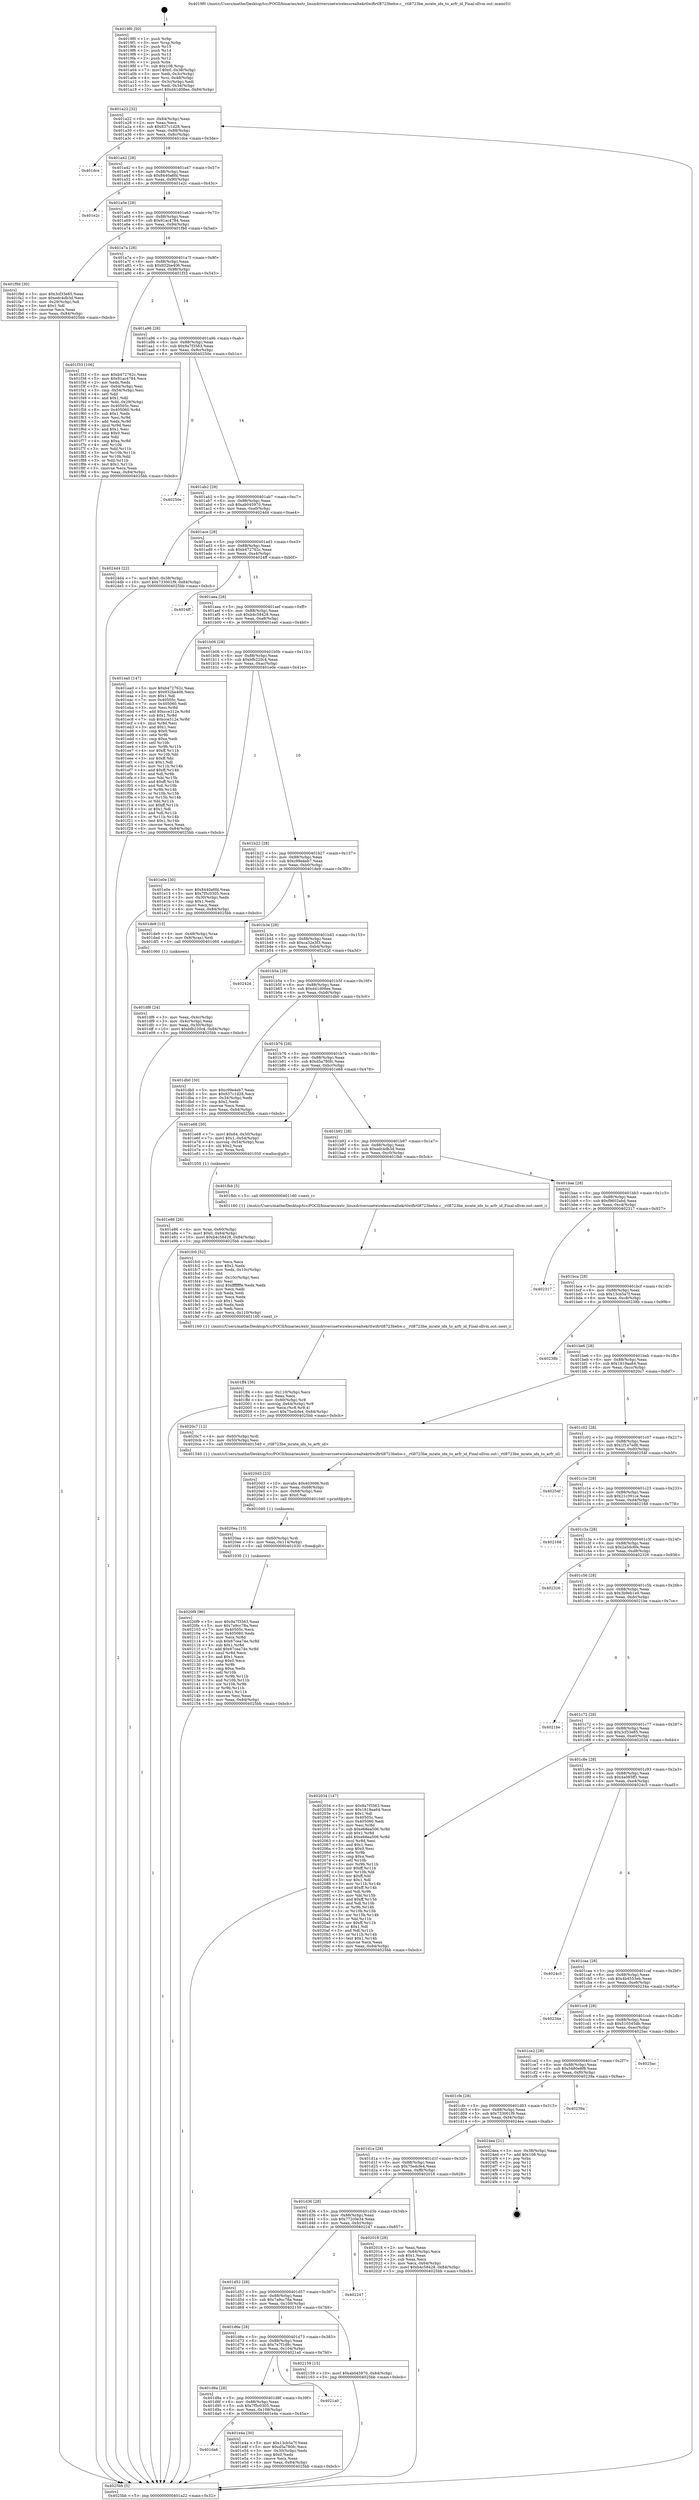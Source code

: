 digraph "0x4019f0" {
  label = "0x4019f0 (/mnt/c/Users/mathe/Desktop/tcc/POCII/binaries/extr_linuxdriversnetwirelessrealtekrtlwifirtl8723behw.c__rtl8723be_mrate_idx_to_arfr_id_Final-ollvm.out::main(0))"
  labelloc = "t"
  node[shape=record]

  Entry [label="",width=0.3,height=0.3,shape=circle,fillcolor=black,style=filled]
  "0x401a22" [label="{
     0x401a22 [32]\l
     | [instrs]\l
     &nbsp;&nbsp;0x401a22 \<+6\>: mov -0x84(%rbp),%eax\l
     &nbsp;&nbsp;0x401a28 \<+2\>: mov %eax,%ecx\l
     &nbsp;&nbsp;0x401a2a \<+6\>: sub $0x837c1d28,%ecx\l
     &nbsp;&nbsp;0x401a30 \<+6\>: mov %eax,-0x88(%rbp)\l
     &nbsp;&nbsp;0x401a36 \<+6\>: mov %ecx,-0x8c(%rbp)\l
     &nbsp;&nbsp;0x401a3c \<+6\>: je 0000000000401dce \<main+0x3de\>\l
  }"]
  "0x401dce" [label="{
     0x401dce\l
  }", style=dashed]
  "0x401a42" [label="{
     0x401a42 [28]\l
     | [instrs]\l
     &nbsp;&nbsp;0x401a42 \<+5\>: jmp 0000000000401a47 \<main+0x57\>\l
     &nbsp;&nbsp;0x401a47 \<+6\>: mov -0x88(%rbp),%eax\l
     &nbsp;&nbsp;0x401a4d \<+5\>: sub $0x8440a6fd,%eax\l
     &nbsp;&nbsp;0x401a52 \<+6\>: mov %eax,-0x90(%rbp)\l
     &nbsp;&nbsp;0x401a58 \<+6\>: je 0000000000401e2c \<main+0x43c\>\l
  }"]
  Exit [label="",width=0.3,height=0.3,shape=circle,fillcolor=black,style=filled,peripheries=2]
  "0x401e2c" [label="{
     0x401e2c\l
  }", style=dashed]
  "0x401a5e" [label="{
     0x401a5e [28]\l
     | [instrs]\l
     &nbsp;&nbsp;0x401a5e \<+5\>: jmp 0000000000401a63 \<main+0x73\>\l
     &nbsp;&nbsp;0x401a63 \<+6\>: mov -0x88(%rbp),%eax\l
     &nbsp;&nbsp;0x401a69 \<+5\>: sub $0x91ac4784,%eax\l
     &nbsp;&nbsp;0x401a6e \<+6\>: mov %eax,-0x94(%rbp)\l
     &nbsp;&nbsp;0x401a74 \<+6\>: je 0000000000401f9d \<main+0x5ad\>\l
  }"]
  "0x4020f9" [label="{
     0x4020f9 [96]\l
     | [instrs]\l
     &nbsp;&nbsp;0x4020f9 \<+5\>: mov $0x9a7f3563,%eax\l
     &nbsp;&nbsp;0x4020fe \<+5\>: mov $0x7a9cc78a,%esi\l
     &nbsp;&nbsp;0x402103 \<+7\>: mov 0x40505c,%ecx\l
     &nbsp;&nbsp;0x40210a \<+7\>: mov 0x405060,%edx\l
     &nbsp;&nbsp;0x402111 \<+3\>: mov %ecx,%r8d\l
     &nbsp;&nbsp;0x402114 \<+7\>: sub $0x67cea74e,%r8d\l
     &nbsp;&nbsp;0x40211b \<+4\>: sub $0x1,%r8d\l
     &nbsp;&nbsp;0x40211f \<+7\>: add $0x67cea74e,%r8d\l
     &nbsp;&nbsp;0x402126 \<+4\>: imul %r8d,%ecx\l
     &nbsp;&nbsp;0x40212a \<+3\>: and $0x1,%ecx\l
     &nbsp;&nbsp;0x40212d \<+3\>: cmp $0x0,%ecx\l
     &nbsp;&nbsp;0x402130 \<+4\>: sete %r9b\l
     &nbsp;&nbsp;0x402134 \<+3\>: cmp $0xa,%edx\l
     &nbsp;&nbsp;0x402137 \<+4\>: setl %r10b\l
     &nbsp;&nbsp;0x40213b \<+3\>: mov %r9b,%r11b\l
     &nbsp;&nbsp;0x40213e \<+3\>: and %r10b,%r11b\l
     &nbsp;&nbsp;0x402141 \<+3\>: xor %r10b,%r9b\l
     &nbsp;&nbsp;0x402144 \<+3\>: or %r9b,%r11b\l
     &nbsp;&nbsp;0x402147 \<+4\>: test $0x1,%r11b\l
     &nbsp;&nbsp;0x40214b \<+3\>: cmovne %esi,%eax\l
     &nbsp;&nbsp;0x40214e \<+6\>: mov %eax,-0x84(%rbp)\l
     &nbsp;&nbsp;0x402154 \<+5\>: jmp 00000000004025bb \<main+0xbcb\>\l
  }"]
  "0x401f9d" [label="{
     0x401f9d [30]\l
     | [instrs]\l
     &nbsp;&nbsp;0x401f9d \<+5\>: mov $0x3cf33e85,%eax\l
     &nbsp;&nbsp;0x401fa2 \<+5\>: mov $0xedc4db3d,%ecx\l
     &nbsp;&nbsp;0x401fa7 \<+3\>: mov -0x29(%rbp),%dl\l
     &nbsp;&nbsp;0x401faa \<+3\>: test $0x1,%dl\l
     &nbsp;&nbsp;0x401fad \<+3\>: cmovne %ecx,%eax\l
     &nbsp;&nbsp;0x401fb0 \<+6\>: mov %eax,-0x84(%rbp)\l
     &nbsp;&nbsp;0x401fb6 \<+5\>: jmp 00000000004025bb \<main+0xbcb\>\l
  }"]
  "0x401a7a" [label="{
     0x401a7a [28]\l
     | [instrs]\l
     &nbsp;&nbsp;0x401a7a \<+5\>: jmp 0000000000401a7f \<main+0x8f\>\l
     &nbsp;&nbsp;0x401a7f \<+6\>: mov -0x88(%rbp),%eax\l
     &nbsp;&nbsp;0x401a85 \<+5\>: sub $0x932be406,%eax\l
     &nbsp;&nbsp;0x401a8a \<+6\>: mov %eax,-0x98(%rbp)\l
     &nbsp;&nbsp;0x401a90 \<+6\>: je 0000000000401f33 \<main+0x543\>\l
  }"]
  "0x4020ea" [label="{
     0x4020ea [15]\l
     | [instrs]\l
     &nbsp;&nbsp;0x4020ea \<+4\>: mov -0x60(%rbp),%rdi\l
     &nbsp;&nbsp;0x4020ee \<+6\>: mov %eax,-0x114(%rbp)\l
     &nbsp;&nbsp;0x4020f4 \<+5\>: call 0000000000401030 \<free@plt\>\l
     | [calls]\l
     &nbsp;&nbsp;0x401030 \{1\} (unknown)\l
  }"]
  "0x401f33" [label="{
     0x401f33 [106]\l
     | [instrs]\l
     &nbsp;&nbsp;0x401f33 \<+5\>: mov $0xb472762c,%eax\l
     &nbsp;&nbsp;0x401f38 \<+5\>: mov $0x91ac4784,%ecx\l
     &nbsp;&nbsp;0x401f3d \<+2\>: xor %edx,%edx\l
     &nbsp;&nbsp;0x401f3f \<+3\>: mov -0x64(%rbp),%esi\l
     &nbsp;&nbsp;0x401f42 \<+3\>: cmp -0x54(%rbp),%esi\l
     &nbsp;&nbsp;0x401f45 \<+4\>: setl %dil\l
     &nbsp;&nbsp;0x401f49 \<+4\>: and $0x1,%dil\l
     &nbsp;&nbsp;0x401f4d \<+4\>: mov %dil,-0x29(%rbp)\l
     &nbsp;&nbsp;0x401f51 \<+7\>: mov 0x40505c,%esi\l
     &nbsp;&nbsp;0x401f58 \<+8\>: mov 0x405060,%r8d\l
     &nbsp;&nbsp;0x401f60 \<+3\>: sub $0x1,%edx\l
     &nbsp;&nbsp;0x401f63 \<+3\>: mov %esi,%r9d\l
     &nbsp;&nbsp;0x401f66 \<+3\>: add %edx,%r9d\l
     &nbsp;&nbsp;0x401f69 \<+4\>: imul %r9d,%esi\l
     &nbsp;&nbsp;0x401f6d \<+3\>: and $0x1,%esi\l
     &nbsp;&nbsp;0x401f70 \<+3\>: cmp $0x0,%esi\l
     &nbsp;&nbsp;0x401f73 \<+4\>: sete %dil\l
     &nbsp;&nbsp;0x401f77 \<+4\>: cmp $0xa,%r8d\l
     &nbsp;&nbsp;0x401f7b \<+4\>: setl %r10b\l
     &nbsp;&nbsp;0x401f7f \<+3\>: mov %dil,%r11b\l
     &nbsp;&nbsp;0x401f82 \<+3\>: and %r10b,%r11b\l
     &nbsp;&nbsp;0x401f85 \<+3\>: xor %r10b,%dil\l
     &nbsp;&nbsp;0x401f88 \<+3\>: or %dil,%r11b\l
     &nbsp;&nbsp;0x401f8b \<+4\>: test $0x1,%r11b\l
     &nbsp;&nbsp;0x401f8f \<+3\>: cmovne %ecx,%eax\l
     &nbsp;&nbsp;0x401f92 \<+6\>: mov %eax,-0x84(%rbp)\l
     &nbsp;&nbsp;0x401f98 \<+5\>: jmp 00000000004025bb \<main+0xbcb\>\l
  }"]
  "0x401a96" [label="{
     0x401a96 [28]\l
     | [instrs]\l
     &nbsp;&nbsp;0x401a96 \<+5\>: jmp 0000000000401a9b \<main+0xab\>\l
     &nbsp;&nbsp;0x401a9b \<+6\>: mov -0x88(%rbp),%eax\l
     &nbsp;&nbsp;0x401aa1 \<+5\>: sub $0x9a7f3563,%eax\l
     &nbsp;&nbsp;0x401aa6 \<+6\>: mov %eax,-0x9c(%rbp)\l
     &nbsp;&nbsp;0x401aac \<+6\>: je 000000000040250e \<main+0xb1e\>\l
  }"]
  "0x4020d3" [label="{
     0x4020d3 [23]\l
     | [instrs]\l
     &nbsp;&nbsp;0x4020d3 \<+10\>: movabs $0x4030d6,%rdi\l
     &nbsp;&nbsp;0x4020dd \<+3\>: mov %eax,-0x68(%rbp)\l
     &nbsp;&nbsp;0x4020e0 \<+3\>: mov -0x68(%rbp),%esi\l
     &nbsp;&nbsp;0x4020e3 \<+2\>: mov $0x0,%al\l
     &nbsp;&nbsp;0x4020e5 \<+5\>: call 0000000000401040 \<printf@plt\>\l
     | [calls]\l
     &nbsp;&nbsp;0x401040 \{1\} (unknown)\l
  }"]
  "0x40250e" [label="{
     0x40250e\l
  }", style=dashed]
  "0x401ab2" [label="{
     0x401ab2 [28]\l
     | [instrs]\l
     &nbsp;&nbsp;0x401ab2 \<+5\>: jmp 0000000000401ab7 \<main+0xc7\>\l
     &nbsp;&nbsp;0x401ab7 \<+6\>: mov -0x88(%rbp),%eax\l
     &nbsp;&nbsp;0x401abd \<+5\>: sub $0xab045970,%eax\l
     &nbsp;&nbsp;0x401ac2 \<+6\>: mov %eax,-0xa0(%rbp)\l
     &nbsp;&nbsp;0x401ac8 \<+6\>: je 00000000004024d4 \<main+0xae4\>\l
  }"]
  "0x401ff4" [label="{
     0x401ff4 [36]\l
     | [instrs]\l
     &nbsp;&nbsp;0x401ff4 \<+6\>: mov -0x110(%rbp),%ecx\l
     &nbsp;&nbsp;0x401ffa \<+3\>: imul %eax,%ecx\l
     &nbsp;&nbsp;0x401ffd \<+4\>: mov -0x60(%rbp),%r8\l
     &nbsp;&nbsp;0x402001 \<+4\>: movslq -0x64(%rbp),%r9\l
     &nbsp;&nbsp;0x402005 \<+4\>: mov %ecx,(%r8,%r9,4)\l
     &nbsp;&nbsp;0x402009 \<+10\>: movl $0x75edcfe4,-0x84(%rbp)\l
     &nbsp;&nbsp;0x402013 \<+5\>: jmp 00000000004025bb \<main+0xbcb\>\l
  }"]
  "0x4024d4" [label="{
     0x4024d4 [22]\l
     | [instrs]\l
     &nbsp;&nbsp;0x4024d4 \<+7\>: movl $0x0,-0x38(%rbp)\l
     &nbsp;&nbsp;0x4024db \<+10\>: movl $0x733001f9,-0x84(%rbp)\l
     &nbsp;&nbsp;0x4024e5 \<+5\>: jmp 00000000004025bb \<main+0xbcb\>\l
  }"]
  "0x401ace" [label="{
     0x401ace [28]\l
     | [instrs]\l
     &nbsp;&nbsp;0x401ace \<+5\>: jmp 0000000000401ad3 \<main+0xe3\>\l
     &nbsp;&nbsp;0x401ad3 \<+6\>: mov -0x88(%rbp),%eax\l
     &nbsp;&nbsp;0x401ad9 \<+5\>: sub $0xb472762c,%eax\l
     &nbsp;&nbsp;0x401ade \<+6\>: mov %eax,-0xa4(%rbp)\l
     &nbsp;&nbsp;0x401ae4 \<+6\>: je 00000000004024ff \<main+0xb0f\>\l
  }"]
  "0x401fc0" [label="{
     0x401fc0 [52]\l
     | [instrs]\l
     &nbsp;&nbsp;0x401fc0 \<+2\>: xor %ecx,%ecx\l
     &nbsp;&nbsp;0x401fc2 \<+5\>: mov $0x2,%edx\l
     &nbsp;&nbsp;0x401fc7 \<+6\>: mov %edx,-0x10c(%rbp)\l
     &nbsp;&nbsp;0x401fcd \<+1\>: cltd\l
     &nbsp;&nbsp;0x401fce \<+6\>: mov -0x10c(%rbp),%esi\l
     &nbsp;&nbsp;0x401fd4 \<+2\>: idiv %esi\l
     &nbsp;&nbsp;0x401fd6 \<+6\>: imul $0xfffffffe,%edx,%edx\l
     &nbsp;&nbsp;0x401fdc \<+2\>: mov %ecx,%edi\l
     &nbsp;&nbsp;0x401fde \<+2\>: sub %edx,%edi\l
     &nbsp;&nbsp;0x401fe0 \<+2\>: mov %ecx,%edx\l
     &nbsp;&nbsp;0x401fe2 \<+3\>: sub $0x1,%edx\l
     &nbsp;&nbsp;0x401fe5 \<+2\>: add %edx,%edi\l
     &nbsp;&nbsp;0x401fe7 \<+2\>: sub %edi,%ecx\l
     &nbsp;&nbsp;0x401fe9 \<+6\>: mov %ecx,-0x110(%rbp)\l
     &nbsp;&nbsp;0x401fef \<+5\>: call 0000000000401160 \<next_i\>\l
     | [calls]\l
     &nbsp;&nbsp;0x401160 \{1\} (/mnt/c/Users/mathe/Desktop/tcc/POCII/binaries/extr_linuxdriversnetwirelessrealtekrtlwifirtl8723behw.c__rtl8723be_mrate_idx_to_arfr_id_Final-ollvm.out::next_i)\l
  }"]
  "0x4024ff" [label="{
     0x4024ff\l
  }", style=dashed]
  "0x401aea" [label="{
     0x401aea [28]\l
     | [instrs]\l
     &nbsp;&nbsp;0x401aea \<+5\>: jmp 0000000000401aef \<main+0xff\>\l
     &nbsp;&nbsp;0x401aef \<+6\>: mov -0x88(%rbp),%eax\l
     &nbsp;&nbsp;0x401af5 \<+5\>: sub $0xb4c58428,%eax\l
     &nbsp;&nbsp;0x401afa \<+6\>: mov %eax,-0xa8(%rbp)\l
     &nbsp;&nbsp;0x401b00 \<+6\>: je 0000000000401ea0 \<main+0x4b0\>\l
  }"]
  "0x401e86" [label="{
     0x401e86 [26]\l
     | [instrs]\l
     &nbsp;&nbsp;0x401e86 \<+4\>: mov %rax,-0x60(%rbp)\l
     &nbsp;&nbsp;0x401e8a \<+7\>: movl $0x0,-0x64(%rbp)\l
     &nbsp;&nbsp;0x401e91 \<+10\>: movl $0xb4c58428,-0x84(%rbp)\l
     &nbsp;&nbsp;0x401e9b \<+5\>: jmp 00000000004025bb \<main+0xbcb\>\l
  }"]
  "0x401ea0" [label="{
     0x401ea0 [147]\l
     | [instrs]\l
     &nbsp;&nbsp;0x401ea0 \<+5\>: mov $0xb472762c,%eax\l
     &nbsp;&nbsp;0x401ea5 \<+5\>: mov $0x932be406,%ecx\l
     &nbsp;&nbsp;0x401eaa \<+2\>: mov $0x1,%dl\l
     &nbsp;&nbsp;0x401eac \<+7\>: mov 0x40505c,%esi\l
     &nbsp;&nbsp;0x401eb3 \<+7\>: mov 0x405060,%edi\l
     &nbsp;&nbsp;0x401eba \<+3\>: mov %esi,%r8d\l
     &nbsp;&nbsp;0x401ebd \<+7\>: add $0xcce312e,%r8d\l
     &nbsp;&nbsp;0x401ec4 \<+4\>: sub $0x1,%r8d\l
     &nbsp;&nbsp;0x401ec8 \<+7\>: sub $0xcce312e,%r8d\l
     &nbsp;&nbsp;0x401ecf \<+4\>: imul %r8d,%esi\l
     &nbsp;&nbsp;0x401ed3 \<+3\>: and $0x1,%esi\l
     &nbsp;&nbsp;0x401ed6 \<+3\>: cmp $0x0,%esi\l
     &nbsp;&nbsp;0x401ed9 \<+4\>: sete %r9b\l
     &nbsp;&nbsp;0x401edd \<+3\>: cmp $0xa,%edi\l
     &nbsp;&nbsp;0x401ee0 \<+4\>: setl %r10b\l
     &nbsp;&nbsp;0x401ee4 \<+3\>: mov %r9b,%r11b\l
     &nbsp;&nbsp;0x401ee7 \<+4\>: xor $0xff,%r11b\l
     &nbsp;&nbsp;0x401eeb \<+3\>: mov %r10b,%bl\l
     &nbsp;&nbsp;0x401eee \<+3\>: xor $0xff,%bl\l
     &nbsp;&nbsp;0x401ef1 \<+3\>: xor $0x1,%dl\l
     &nbsp;&nbsp;0x401ef4 \<+3\>: mov %r11b,%r14b\l
     &nbsp;&nbsp;0x401ef7 \<+4\>: and $0xff,%r14b\l
     &nbsp;&nbsp;0x401efb \<+3\>: and %dl,%r9b\l
     &nbsp;&nbsp;0x401efe \<+3\>: mov %bl,%r15b\l
     &nbsp;&nbsp;0x401f01 \<+4\>: and $0xff,%r15b\l
     &nbsp;&nbsp;0x401f05 \<+3\>: and %dl,%r10b\l
     &nbsp;&nbsp;0x401f08 \<+3\>: or %r9b,%r14b\l
     &nbsp;&nbsp;0x401f0b \<+3\>: or %r10b,%r15b\l
     &nbsp;&nbsp;0x401f0e \<+3\>: xor %r15b,%r14b\l
     &nbsp;&nbsp;0x401f11 \<+3\>: or %bl,%r11b\l
     &nbsp;&nbsp;0x401f14 \<+4\>: xor $0xff,%r11b\l
     &nbsp;&nbsp;0x401f18 \<+3\>: or $0x1,%dl\l
     &nbsp;&nbsp;0x401f1b \<+3\>: and %dl,%r11b\l
     &nbsp;&nbsp;0x401f1e \<+3\>: or %r11b,%r14b\l
     &nbsp;&nbsp;0x401f21 \<+4\>: test $0x1,%r14b\l
     &nbsp;&nbsp;0x401f25 \<+3\>: cmovne %ecx,%eax\l
     &nbsp;&nbsp;0x401f28 \<+6\>: mov %eax,-0x84(%rbp)\l
     &nbsp;&nbsp;0x401f2e \<+5\>: jmp 00000000004025bb \<main+0xbcb\>\l
  }"]
  "0x401b06" [label="{
     0x401b06 [28]\l
     | [instrs]\l
     &nbsp;&nbsp;0x401b06 \<+5\>: jmp 0000000000401b0b \<main+0x11b\>\l
     &nbsp;&nbsp;0x401b0b \<+6\>: mov -0x88(%rbp),%eax\l
     &nbsp;&nbsp;0x401b11 \<+5\>: sub $0xbfb220c4,%eax\l
     &nbsp;&nbsp;0x401b16 \<+6\>: mov %eax,-0xac(%rbp)\l
     &nbsp;&nbsp;0x401b1c \<+6\>: je 0000000000401e0e \<main+0x41e\>\l
  }"]
  "0x401da6" [label="{
     0x401da6\l
  }", style=dashed]
  "0x401e0e" [label="{
     0x401e0e [30]\l
     | [instrs]\l
     &nbsp;&nbsp;0x401e0e \<+5\>: mov $0x8440a6fd,%eax\l
     &nbsp;&nbsp;0x401e13 \<+5\>: mov $0x7f5c0305,%ecx\l
     &nbsp;&nbsp;0x401e18 \<+3\>: mov -0x30(%rbp),%edx\l
     &nbsp;&nbsp;0x401e1b \<+3\>: cmp $0x1,%edx\l
     &nbsp;&nbsp;0x401e1e \<+3\>: cmovl %ecx,%eax\l
     &nbsp;&nbsp;0x401e21 \<+6\>: mov %eax,-0x84(%rbp)\l
     &nbsp;&nbsp;0x401e27 \<+5\>: jmp 00000000004025bb \<main+0xbcb\>\l
  }"]
  "0x401b22" [label="{
     0x401b22 [28]\l
     | [instrs]\l
     &nbsp;&nbsp;0x401b22 \<+5\>: jmp 0000000000401b27 \<main+0x137\>\l
     &nbsp;&nbsp;0x401b27 \<+6\>: mov -0x88(%rbp),%eax\l
     &nbsp;&nbsp;0x401b2d \<+5\>: sub $0xc99e4eb7,%eax\l
     &nbsp;&nbsp;0x401b32 \<+6\>: mov %eax,-0xb0(%rbp)\l
     &nbsp;&nbsp;0x401b38 \<+6\>: je 0000000000401de9 \<main+0x3f9\>\l
  }"]
  "0x401e4a" [label="{
     0x401e4a [30]\l
     | [instrs]\l
     &nbsp;&nbsp;0x401e4a \<+5\>: mov $0x13cb5a7f,%eax\l
     &nbsp;&nbsp;0x401e4f \<+5\>: mov $0xd5a780fc,%ecx\l
     &nbsp;&nbsp;0x401e54 \<+3\>: mov -0x30(%rbp),%edx\l
     &nbsp;&nbsp;0x401e57 \<+3\>: cmp $0x0,%edx\l
     &nbsp;&nbsp;0x401e5a \<+3\>: cmove %ecx,%eax\l
     &nbsp;&nbsp;0x401e5d \<+6\>: mov %eax,-0x84(%rbp)\l
     &nbsp;&nbsp;0x401e63 \<+5\>: jmp 00000000004025bb \<main+0xbcb\>\l
  }"]
  "0x401de9" [label="{
     0x401de9 [13]\l
     | [instrs]\l
     &nbsp;&nbsp;0x401de9 \<+4\>: mov -0x48(%rbp),%rax\l
     &nbsp;&nbsp;0x401ded \<+4\>: mov 0x8(%rax),%rdi\l
     &nbsp;&nbsp;0x401df1 \<+5\>: call 0000000000401060 \<atoi@plt\>\l
     | [calls]\l
     &nbsp;&nbsp;0x401060 \{1\} (unknown)\l
  }"]
  "0x401b3e" [label="{
     0x401b3e [28]\l
     | [instrs]\l
     &nbsp;&nbsp;0x401b3e \<+5\>: jmp 0000000000401b43 \<main+0x153\>\l
     &nbsp;&nbsp;0x401b43 \<+6\>: mov -0x88(%rbp),%eax\l
     &nbsp;&nbsp;0x401b49 \<+5\>: sub $0xca32e3f3,%eax\l
     &nbsp;&nbsp;0x401b4e \<+6\>: mov %eax,-0xb4(%rbp)\l
     &nbsp;&nbsp;0x401b54 \<+6\>: je 000000000040242d \<main+0xa3d\>\l
  }"]
  "0x401d8a" [label="{
     0x401d8a [28]\l
     | [instrs]\l
     &nbsp;&nbsp;0x401d8a \<+5\>: jmp 0000000000401d8f \<main+0x39f\>\l
     &nbsp;&nbsp;0x401d8f \<+6\>: mov -0x88(%rbp),%eax\l
     &nbsp;&nbsp;0x401d95 \<+5\>: sub $0x7f5c0305,%eax\l
     &nbsp;&nbsp;0x401d9a \<+6\>: mov %eax,-0x108(%rbp)\l
     &nbsp;&nbsp;0x401da0 \<+6\>: je 0000000000401e4a \<main+0x45a\>\l
  }"]
  "0x40242d" [label="{
     0x40242d\l
  }", style=dashed]
  "0x401b5a" [label="{
     0x401b5a [28]\l
     | [instrs]\l
     &nbsp;&nbsp;0x401b5a \<+5\>: jmp 0000000000401b5f \<main+0x16f\>\l
     &nbsp;&nbsp;0x401b5f \<+6\>: mov -0x88(%rbp),%eax\l
     &nbsp;&nbsp;0x401b65 \<+5\>: sub $0xd41d08ee,%eax\l
     &nbsp;&nbsp;0x401b6a \<+6\>: mov %eax,-0xb8(%rbp)\l
     &nbsp;&nbsp;0x401b70 \<+6\>: je 0000000000401db0 \<main+0x3c0\>\l
  }"]
  "0x4021a0" [label="{
     0x4021a0\l
  }", style=dashed]
  "0x401db0" [label="{
     0x401db0 [30]\l
     | [instrs]\l
     &nbsp;&nbsp;0x401db0 \<+5\>: mov $0xc99e4eb7,%eax\l
     &nbsp;&nbsp;0x401db5 \<+5\>: mov $0x837c1d28,%ecx\l
     &nbsp;&nbsp;0x401dba \<+3\>: mov -0x34(%rbp),%edx\l
     &nbsp;&nbsp;0x401dbd \<+3\>: cmp $0x2,%edx\l
     &nbsp;&nbsp;0x401dc0 \<+3\>: cmovne %ecx,%eax\l
     &nbsp;&nbsp;0x401dc3 \<+6\>: mov %eax,-0x84(%rbp)\l
     &nbsp;&nbsp;0x401dc9 \<+5\>: jmp 00000000004025bb \<main+0xbcb\>\l
  }"]
  "0x401b76" [label="{
     0x401b76 [28]\l
     | [instrs]\l
     &nbsp;&nbsp;0x401b76 \<+5\>: jmp 0000000000401b7b \<main+0x18b\>\l
     &nbsp;&nbsp;0x401b7b \<+6\>: mov -0x88(%rbp),%eax\l
     &nbsp;&nbsp;0x401b81 \<+5\>: sub $0xd5a780fc,%eax\l
     &nbsp;&nbsp;0x401b86 \<+6\>: mov %eax,-0xbc(%rbp)\l
     &nbsp;&nbsp;0x401b8c \<+6\>: je 0000000000401e68 \<main+0x478\>\l
  }"]
  "0x4025bb" [label="{
     0x4025bb [5]\l
     | [instrs]\l
     &nbsp;&nbsp;0x4025bb \<+5\>: jmp 0000000000401a22 \<main+0x32\>\l
  }"]
  "0x4019f0" [label="{
     0x4019f0 [50]\l
     | [instrs]\l
     &nbsp;&nbsp;0x4019f0 \<+1\>: push %rbp\l
     &nbsp;&nbsp;0x4019f1 \<+3\>: mov %rsp,%rbp\l
     &nbsp;&nbsp;0x4019f4 \<+2\>: push %r15\l
     &nbsp;&nbsp;0x4019f6 \<+2\>: push %r14\l
     &nbsp;&nbsp;0x4019f8 \<+2\>: push %r13\l
     &nbsp;&nbsp;0x4019fa \<+2\>: push %r12\l
     &nbsp;&nbsp;0x4019fc \<+1\>: push %rbx\l
     &nbsp;&nbsp;0x4019fd \<+7\>: sub $0x108,%rsp\l
     &nbsp;&nbsp;0x401a04 \<+7\>: movl $0x0,-0x38(%rbp)\l
     &nbsp;&nbsp;0x401a0b \<+3\>: mov %edi,-0x3c(%rbp)\l
     &nbsp;&nbsp;0x401a0e \<+4\>: mov %rsi,-0x48(%rbp)\l
     &nbsp;&nbsp;0x401a12 \<+3\>: mov -0x3c(%rbp),%edi\l
     &nbsp;&nbsp;0x401a15 \<+3\>: mov %edi,-0x34(%rbp)\l
     &nbsp;&nbsp;0x401a18 \<+10\>: movl $0xd41d08ee,-0x84(%rbp)\l
  }"]
  "0x401df6" [label="{
     0x401df6 [24]\l
     | [instrs]\l
     &nbsp;&nbsp;0x401df6 \<+3\>: mov %eax,-0x4c(%rbp)\l
     &nbsp;&nbsp;0x401df9 \<+3\>: mov -0x4c(%rbp),%eax\l
     &nbsp;&nbsp;0x401dfc \<+3\>: mov %eax,-0x30(%rbp)\l
     &nbsp;&nbsp;0x401dff \<+10\>: movl $0xbfb220c4,-0x84(%rbp)\l
     &nbsp;&nbsp;0x401e09 \<+5\>: jmp 00000000004025bb \<main+0xbcb\>\l
  }"]
  "0x401d6e" [label="{
     0x401d6e [28]\l
     | [instrs]\l
     &nbsp;&nbsp;0x401d6e \<+5\>: jmp 0000000000401d73 \<main+0x383\>\l
     &nbsp;&nbsp;0x401d73 \<+6\>: mov -0x88(%rbp),%eax\l
     &nbsp;&nbsp;0x401d79 \<+5\>: sub $0x7e7f1d8c,%eax\l
     &nbsp;&nbsp;0x401d7e \<+6\>: mov %eax,-0x104(%rbp)\l
     &nbsp;&nbsp;0x401d84 \<+6\>: je 00000000004021a0 \<main+0x7b0\>\l
  }"]
  "0x401e68" [label="{
     0x401e68 [30]\l
     | [instrs]\l
     &nbsp;&nbsp;0x401e68 \<+7\>: movl $0x64,-0x50(%rbp)\l
     &nbsp;&nbsp;0x401e6f \<+7\>: movl $0x1,-0x54(%rbp)\l
     &nbsp;&nbsp;0x401e76 \<+4\>: movslq -0x54(%rbp),%rax\l
     &nbsp;&nbsp;0x401e7a \<+4\>: shl $0x2,%rax\l
     &nbsp;&nbsp;0x401e7e \<+3\>: mov %rax,%rdi\l
     &nbsp;&nbsp;0x401e81 \<+5\>: call 0000000000401050 \<malloc@plt\>\l
     | [calls]\l
     &nbsp;&nbsp;0x401050 \{1\} (unknown)\l
  }"]
  "0x401b92" [label="{
     0x401b92 [28]\l
     | [instrs]\l
     &nbsp;&nbsp;0x401b92 \<+5\>: jmp 0000000000401b97 \<main+0x1a7\>\l
     &nbsp;&nbsp;0x401b97 \<+6\>: mov -0x88(%rbp),%eax\l
     &nbsp;&nbsp;0x401b9d \<+5\>: sub $0xedc4db3d,%eax\l
     &nbsp;&nbsp;0x401ba2 \<+6\>: mov %eax,-0xc0(%rbp)\l
     &nbsp;&nbsp;0x401ba8 \<+6\>: je 0000000000401fbb \<main+0x5cb\>\l
  }"]
  "0x402159" [label="{
     0x402159 [15]\l
     | [instrs]\l
     &nbsp;&nbsp;0x402159 \<+10\>: movl $0xab045970,-0x84(%rbp)\l
     &nbsp;&nbsp;0x402163 \<+5\>: jmp 00000000004025bb \<main+0xbcb\>\l
  }"]
  "0x401fbb" [label="{
     0x401fbb [5]\l
     | [instrs]\l
     &nbsp;&nbsp;0x401fbb \<+5\>: call 0000000000401160 \<next_i\>\l
     | [calls]\l
     &nbsp;&nbsp;0x401160 \{1\} (/mnt/c/Users/mathe/Desktop/tcc/POCII/binaries/extr_linuxdriversnetwirelessrealtekrtlwifirtl8723behw.c__rtl8723be_mrate_idx_to_arfr_id_Final-ollvm.out::next_i)\l
  }"]
  "0x401bae" [label="{
     0x401bae [28]\l
     | [instrs]\l
     &nbsp;&nbsp;0x401bae \<+5\>: jmp 0000000000401bb3 \<main+0x1c3\>\l
     &nbsp;&nbsp;0x401bb3 \<+6\>: mov -0x88(%rbp),%eax\l
     &nbsp;&nbsp;0x401bb9 \<+5\>: sub $0xf9602abd,%eax\l
     &nbsp;&nbsp;0x401bbe \<+6\>: mov %eax,-0xc4(%rbp)\l
     &nbsp;&nbsp;0x401bc4 \<+6\>: je 0000000000402317 \<main+0x927\>\l
  }"]
  "0x401d52" [label="{
     0x401d52 [28]\l
     | [instrs]\l
     &nbsp;&nbsp;0x401d52 \<+5\>: jmp 0000000000401d57 \<main+0x367\>\l
     &nbsp;&nbsp;0x401d57 \<+6\>: mov -0x88(%rbp),%eax\l
     &nbsp;&nbsp;0x401d5d \<+5\>: sub $0x7a9cc78a,%eax\l
     &nbsp;&nbsp;0x401d62 \<+6\>: mov %eax,-0x100(%rbp)\l
     &nbsp;&nbsp;0x401d68 \<+6\>: je 0000000000402159 \<main+0x769\>\l
  }"]
  "0x402317" [label="{
     0x402317\l
  }", style=dashed]
  "0x401bca" [label="{
     0x401bca [28]\l
     | [instrs]\l
     &nbsp;&nbsp;0x401bca \<+5\>: jmp 0000000000401bcf \<main+0x1df\>\l
     &nbsp;&nbsp;0x401bcf \<+6\>: mov -0x88(%rbp),%eax\l
     &nbsp;&nbsp;0x401bd5 \<+5\>: sub $0x13cb5a7f,%eax\l
     &nbsp;&nbsp;0x401bda \<+6\>: mov %eax,-0xc8(%rbp)\l
     &nbsp;&nbsp;0x401be0 \<+6\>: je 000000000040238b \<main+0x99b\>\l
  }"]
  "0x402247" [label="{
     0x402247\l
  }", style=dashed]
  "0x40238b" [label="{
     0x40238b\l
  }", style=dashed]
  "0x401be6" [label="{
     0x401be6 [28]\l
     | [instrs]\l
     &nbsp;&nbsp;0x401be6 \<+5\>: jmp 0000000000401beb \<main+0x1fb\>\l
     &nbsp;&nbsp;0x401beb \<+6\>: mov -0x88(%rbp),%eax\l
     &nbsp;&nbsp;0x401bf1 \<+5\>: sub $0x1819aa64,%eax\l
     &nbsp;&nbsp;0x401bf6 \<+6\>: mov %eax,-0xcc(%rbp)\l
     &nbsp;&nbsp;0x401bfc \<+6\>: je 00000000004020c7 \<main+0x6d7\>\l
  }"]
  "0x401d36" [label="{
     0x401d36 [28]\l
     | [instrs]\l
     &nbsp;&nbsp;0x401d36 \<+5\>: jmp 0000000000401d3b \<main+0x34b\>\l
     &nbsp;&nbsp;0x401d3b \<+6\>: mov -0x88(%rbp),%eax\l
     &nbsp;&nbsp;0x401d41 \<+5\>: sub $0x772c0e34,%eax\l
     &nbsp;&nbsp;0x401d46 \<+6\>: mov %eax,-0xfc(%rbp)\l
     &nbsp;&nbsp;0x401d4c \<+6\>: je 0000000000402247 \<main+0x857\>\l
  }"]
  "0x4020c7" [label="{
     0x4020c7 [12]\l
     | [instrs]\l
     &nbsp;&nbsp;0x4020c7 \<+4\>: mov -0x60(%rbp),%rdi\l
     &nbsp;&nbsp;0x4020cb \<+3\>: mov -0x50(%rbp),%esi\l
     &nbsp;&nbsp;0x4020ce \<+5\>: call 0000000000401540 \<_rtl8723be_mrate_idx_to_arfr_id\>\l
     | [calls]\l
     &nbsp;&nbsp;0x401540 \{1\} (/mnt/c/Users/mathe/Desktop/tcc/POCII/binaries/extr_linuxdriversnetwirelessrealtekrtlwifirtl8723behw.c__rtl8723be_mrate_idx_to_arfr_id_Final-ollvm.out::_rtl8723be_mrate_idx_to_arfr_id)\l
  }"]
  "0x401c02" [label="{
     0x401c02 [28]\l
     | [instrs]\l
     &nbsp;&nbsp;0x401c02 \<+5\>: jmp 0000000000401c07 \<main+0x217\>\l
     &nbsp;&nbsp;0x401c07 \<+6\>: mov -0x88(%rbp),%eax\l
     &nbsp;&nbsp;0x401c0d \<+5\>: sub $0x1f1e7ed6,%eax\l
     &nbsp;&nbsp;0x401c12 \<+6\>: mov %eax,-0xd0(%rbp)\l
     &nbsp;&nbsp;0x401c18 \<+6\>: je 000000000040254f \<main+0xb5f\>\l
  }"]
  "0x402018" [label="{
     0x402018 [28]\l
     | [instrs]\l
     &nbsp;&nbsp;0x402018 \<+2\>: xor %eax,%eax\l
     &nbsp;&nbsp;0x40201a \<+3\>: mov -0x64(%rbp),%ecx\l
     &nbsp;&nbsp;0x40201d \<+3\>: sub $0x1,%eax\l
     &nbsp;&nbsp;0x402020 \<+2\>: sub %eax,%ecx\l
     &nbsp;&nbsp;0x402022 \<+3\>: mov %ecx,-0x64(%rbp)\l
     &nbsp;&nbsp;0x402025 \<+10\>: movl $0xb4c58428,-0x84(%rbp)\l
     &nbsp;&nbsp;0x40202f \<+5\>: jmp 00000000004025bb \<main+0xbcb\>\l
  }"]
  "0x40254f" [label="{
     0x40254f\l
  }", style=dashed]
  "0x401c1e" [label="{
     0x401c1e [28]\l
     | [instrs]\l
     &nbsp;&nbsp;0x401c1e \<+5\>: jmp 0000000000401c23 \<main+0x233\>\l
     &nbsp;&nbsp;0x401c23 \<+6\>: mov -0x88(%rbp),%eax\l
     &nbsp;&nbsp;0x401c29 \<+5\>: sub $0x21c391ce,%eax\l
     &nbsp;&nbsp;0x401c2e \<+6\>: mov %eax,-0xd4(%rbp)\l
     &nbsp;&nbsp;0x401c34 \<+6\>: je 0000000000402168 \<main+0x778\>\l
  }"]
  "0x401d1a" [label="{
     0x401d1a [28]\l
     | [instrs]\l
     &nbsp;&nbsp;0x401d1a \<+5\>: jmp 0000000000401d1f \<main+0x32f\>\l
     &nbsp;&nbsp;0x401d1f \<+6\>: mov -0x88(%rbp),%eax\l
     &nbsp;&nbsp;0x401d25 \<+5\>: sub $0x75edcfe4,%eax\l
     &nbsp;&nbsp;0x401d2a \<+6\>: mov %eax,-0xf8(%rbp)\l
     &nbsp;&nbsp;0x401d30 \<+6\>: je 0000000000402018 \<main+0x628\>\l
  }"]
  "0x402168" [label="{
     0x402168\l
  }", style=dashed]
  "0x401c3a" [label="{
     0x401c3a [28]\l
     | [instrs]\l
     &nbsp;&nbsp;0x401c3a \<+5\>: jmp 0000000000401c3f \<main+0x24f\>\l
     &nbsp;&nbsp;0x401c3f \<+6\>: mov -0x88(%rbp),%eax\l
     &nbsp;&nbsp;0x401c45 \<+5\>: sub $0x2a5dc6fe,%eax\l
     &nbsp;&nbsp;0x401c4a \<+6\>: mov %eax,-0xd8(%rbp)\l
     &nbsp;&nbsp;0x401c50 \<+6\>: je 0000000000402326 \<main+0x936\>\l
  }"]
  "0x4024ea" [label="{
     0x4024ea [21]\l
     | [instrs]\l
     &nbsp;&nbsp;0x4024ea \<+3\>: mov -0x38(%rbp),%eax\l
     &nbsp;&nbsp;0x4024ed \<+7\>: add $0x108,%rsp\l
     &nbsp;&nbsp;0x4024f4 \<+1\>: pop %rbx\l
     &nbsp;&nbsp;0x4024f5 \<+2\>: pop %r12\l
     &nbsp;&nbsp;0x4024f7 \<+2\>: pop %r13\l
     &nbsp;&nbsp;0x4024f9 \<+2\>: pop %r14\l
     &nbsp;&nbsp;0x4024fb \<+2\>: pop %r15\l
     &nbsp;&nbsp;0x4024fd \<+1\>: pop %rbp\l
     &nbsp;&nbsp;0x4024fe \<+1\>: ret\l
  }"]
  "0x402326" [label="{
     0x402326\l
  }", style=dashed]
  "0x401c56" [label="{
     0x401c56 [28]\l
     | [instrs]\l
     &nbsp;&nbsp;0x401c56 \<+5\>: jmp 0000000000401c5b \<main+0x26b\>\l
     &nbsp;&nbsp;0x401c5b \<+6\>: mov -0x88(%rbp),%eax\l
     &nbsp;&nbsp;0x401c61 \<+5\>: sub $0x3b9eb1e0,%eax\l
     &nbsp;&nbsp;0x401c66 \<+6\>: mov %eax,-0xdc(%rbp)\l
     &nbsp;&nbsp;0x401c6c \<+6\>: je 00000000004021be \<main+0x7ce\>\l
  }"]
  "0x401cfe" [label="{
     0x401cfe [28]\l
     | [instrs]\l
     &nbsp;&nbsp;0x401cfe \<+5\>: jmp 0000000000401d03 \<main+0x313\>\l
     &nbsp;&nbsp;0x401d03 \<+6\>: mov -0x88(%rbp),%eax\l
     &nbsp;&nbsp;0x401d09 \<+5\>: sub $0x733001f9,%eax\l
     &nbsp;&nbsp;0x401d0e \<+6\>: mov %eax,-0xf4(%rbp)\l
     &nbsp;&nbsp;0x401d14 \<+6\>: je 00000000004024ea \<main+0xafa\>\l
  }"]
  "0x4021be" [label="{
     0x4021be\l
  }", style=dashed]
  "0x401c72" [label="{
     0x401c72 [28]\l
     | [instrs]\l
     &nbsp;&nbsp;0x401c72 \<+5\>: jmp 0000000000401c77 \<main+0x287\>\l
     &nbsp;&nbsp;0x401c77 \<+6\>: mov -0x88(%rbp),%eax\l
     &nbsp;&nbsp;0x401c7d \<+5\>: sub $0x3cf33e85,%eax\l
     &nbsp;&nbsp;0x401c82 \<+6\>: mov %eax,-0xe0(%rbp)\l
     &nbsp;&nbsp;0x401c88 \<+6\>: je 0000000000402034 \<main+0x644\>\l
  }"]
  "0x40239a" [label="{
     0x40239a\l
  }", style=dashed]
  "0x402034" [label="{
     0x402034 [147]\l
     | [instrs]\l
     &nbsp;&nbsp;0x402034 \<+5\>: mov $0x9a7f3563,%eax\l
     &nbsp;&nbsp;0x402039 \<+5\>: mov $0x1819aa64,%ecx\l
     &nbsp;&nbsp;0x40203e \<+2\>: mov $0x1,%dl\l
     &nbsp;&nbsp;0x402040 \<+7\>: mov 0x40505c,%esi\l
     &nbsp;&nbsp;0x402047 \<+7\>: mov 0x405060,%edi\l
     &nbsp;&nbsp;0x40204e \<+3\>: mov %esi,%r8d\l
     &nbsp;&nbsp;0x402051 \<+7\>: sub $0xe68ea506,%r8d\l
     &nbsp;&nbsp;0x402058 \<+4\>: sub $0x1,%r8d\l
     &nbsp;&nbsp;0x40205c \<+7\>: add $0xe68ea506,%r8d\l
     &nbsp;&nbsp;0x402063 \<+4\>: imul %r8d,%esi\l
     &nbsp;&nbsp;0x402067 \<+3\>: and $0x1,%esi\l
     &nbsp;&nbsp;0x40206a \<+3\>: cmp $0x0,%esi\l
     &nbsp;&nbsp;0x40206d \<+4\>: sete %r9b\l
     &nbsp;&nbsp;0x402071 \<+3\>: cmp $0xa,%edi\l
     &nbsp;&nbsp;0x402074 \<+4\>: setl %r10b\l
     &nbsp;&nbsp;0x402078 \<+3\>: mov %r9b,%r11b\l
     &nbsp;&nbsp;0x40207b \<+4\>: xor $0xff,%r11b\l
     &nbsp;&nbsp;0x40207f \<+3\>: mov %r10b,%bl\l
     &nbsp;&nbsp;0x402082 \<+3\>: xor $0xff,%bl\l
     &nbsp;&nbsp;0x402085 \<+3\>: xor $0x1,%dl\l
     &nbsp;&nbsp;0x402088 \<+3\>: mov %r11b,%r14b\l
     &nbsp;&nbsp;0x40208b \<+4\>: and $0xff,%r14b\l
     &nbsp;&nbsp;0x40208f \<+3\>: and %dl,%r9b\l
     &nbsp;&nbsp;0x402092 \<+3\>: mov %bl,%r15b\l
     &nbsp;&nbsp;0x402095 \<+4\>: and $0xff,%r15b\l
     &nbsp;&nbsp;0x402099 \<+3\>: and %dl,%r10b\l
     &nbsp;&nbsp;0x40209c \<+3\>: or %r9b,%r14b\l
     &nbsp;&nbsp;0x40209f \<+3\>: or %r10b,%r15b\l
     &nbsp;&nbsp;0x4020a2 \<+3\>: xor %r15b,%r14b\l
     &nbsp;&nbsp;0x4020a5 \<+3\>: or %bl,%r11b\l
     &nbsp;&nbsp;0x4020a8 \<+4\>: xor $0xff,%r11b\l
     &nbsp;&nbsp;0x4020ac \<+3\>: or $0x1,%dl\l
     &nbsp;&nbsp;0x4020af \<+3\>: and %dl,%r11b\l
     &nbsp;&nbsp;0x4020b2 \<+3\>: or %r11b,%r14b\l
     &nbsp;&nbsp;0x4020b5 \<+4\>: test $0x1,%r14b\l
     &nbsp;&nbsp;0x4020b9 \<+3\>: cmovne %ecx,%eax\l
     &nbsp;&nbsp;0x4020bc \<+6\>: mov %eax,-0x84(%rbp)\l
     &nbsp;&nbsp;0x4020c2 \<+5\>: jmp 00000000004025bb \<main+0xbcb\>\l
  }"]
  "0x401c8e" [label="{
     0x401c8e [28]\l
     | [instrs]\l
     &nbsp;&nbsp;0x401c8e \<+5\>: jmp 0000000000401c93 \<main+0x2a3\>\l
     &nbsp;&nbsp;0x401c93 \<+6\>: mov -0x88(%rbp),%eax\l
     &nbsp;&nbsp;0x401c99 \<+5\>: sub $0x4a085ff1,%eax\l
     &nbsp;&nbsp;0x401c9e \<+6\>: mov %eax,-0xe4(%rbp)\l
     &nbsp;&nbsp;0x401ca4 \<+6\>: je 00000000004024c5 \<main+0xad5\>\l
  }"]
  "0x401ce2" [label="{
     0x401ce2 [28]\l
     | [instrs]\l
     &nbsp;&nbsp;0x401ce2 \<+5\>: jmp 0000000000401ce7 \<main+0x2f7\>\l
     &nbsp;&nbsp;0x401ce7 \<+6\>: mov -0x88(%rbp),%eax\l
     &nbsp;&nbsp;0x401ced \<+5\>: sub $0x5480e8f8,%eax\l
     &nbsp;&nbsp;0x401cf2 \<+6\>: mov %eax,-0xf0(%rbp)\l
     &nbsp;&nbsp;0x401cf8 \<+6\>: je 000000000040239a \<main+0x9aa\>\l
  }"]
  "0x4024c5" [label="{
     0x4024c5\l
  }", style=dashed]
  "0x401caa" [label="{
     0x401caa [28]\l
     | [instrs]\l
     &nbsp;&nbsp;0x401caa \<+5\>: jmp 0000000000401caf \<main+0x2bf\>\l
     &nbsp;&nbsp;0x401caf \<+6\>: mov -0x88(%rbp),%eax\l
     &nbsp;&nbsp;0x401cb5 \<+5\>: sub $0x4b4553eb,%eax\l
     &nbsp;&nbsp;0x401cba \<+6\>: mov %eax,-0xe8(%rbp)\l
     &nbsp;&nbsp;0x401cc0 \<+6\>: je 000000000040234a \<main+0x95a\>\l
  }"]
  "0x4025ac" [label="{
     0x4025ac\l
  }", style=dashed]
  "0x40234a" [label="{
     0x40234a\l
  }", style=dashed]
  "0x401cc6" [label="{
     0x401cc6 [28]\l
     | [instrs]\l
     &nbsp;&nbsp;0x401cc6 \<+5\>: jmp 0000000000401ccb \<main+0x2db\>\l
     &nbsp;&nbsp;0x401ccb \<+6\>: mov -0x88(%rbp),%eax\l
     &nbsp;&nbsp;0x401cd1 \<+5\>: sub $0x510545db,%eax\l
     &nbsp;&nbsp;0x401cd6 \<+6\>: mov %eax,-0xec(%rbp)\l
     &nbsp;&nbsp;0x401cdc \<+6\>: je 00000000004025ac \<main+0xbbc\>\l
  }"]
  Entry -> "0x4019f0" [label=" 1"]
  "0x401a22" -> "0x401dce" [label=" 0"]
  "0x401a22" -> "0x401a42" [label=" 18"]
  "0x4024ea" -> Exit [label=" 1"]
  "0x401a42" -> "0x401e2c" [label=" 0"]
  "0x401a42" -> "0x401a5e" [label=" 18"]
  "0x4024d4" -> "0x4025bb" [label=" 1"]
  "0x401a5e" -> "0x401f9d" [label=" 2"]
  "0x401a5e" -> "0x401a7a" [label=" 16"]
  "0x402159" -> "0x4025bb" [label=" 1"]
  "0x401a7a" -> "0x401f33" [label=" 2"]
  "0x401a7a" -> "0x401a96" [label=" 14"]
  "0x4020f9" -> "0x4025bb" [label=" 1"]
  "0x401a96" -> "0x40250e" [label=" 0"]
  "0x401a96" -> "0x401ab2" [label=" 14"]
  "0x4020ea" -> "0x4020f9" [label=" 1"]
  "0x401ab2" -> "0x4024d4" [label=" 1"]
  "0x401ab2" -> "0x401ace" [label=" 13"]
  "0x4020d3" -> "0x4020ea" [label=" 1"]
  "0x401ace" -> "0x4024ff" [label=" 0"]
  "0x401ace" -> "0x401aea" [label=" 13"]
  "0x4020c7" -> "0x4020d3" [label=" 1"]
  "0x401aea" -> "0x401ea0" [label=" 2"]
  "0x401aea" -> "0x401b06" [label=" 11"]
  "0x402034" -> "0x4025bb" [label=" 1"]
  "0x401b06" -> "0x401e0e" [label=" 1"]
  "0x401b06" -> "0x401b22" [label=" 10"]
  "0x402018" -> "0x4025bb" [label=" 1"]
  "0x401b22" -> "0x401de9" [label=" 1"]
  "0x401b22" -> "0x401b3e" [label=" 9"]
  "0x401ff4" -> "0x4025bb" [label=" 1"]
  "0x401b3e" -> "0x40242d" [label=" 0"]
  "0x401b3e" -> "0x401b5a" [label=" 9"]
  "0x401fbb" -> "0x401fc0" [label=" 1"]
  "0x401b5a" -> "0x401db0" [label=" 1"]
  "0x401b5a" -> "0x401b76" [label=" 8"]
  "0x401db0" -> "0x4025bb" [label=" 1"]
  "0x4019f0" -> "0x401a22" [label=" 1"]
  "0x4025bb" -> "0x401a22" [label=" 17"]
  "0x401de9" -> "0x401df6" [label=" 1"]
  "0x401df6" -> "0x4025bb" [label=" 1"]
  "0x401e0e" -> "0x4025bb" [label=" 1"]
  "0x401f9d" -> "0x4025bb" [label=" 2"]
  "0x401b76" -> "0x401e68" [label=" 1"]
  "0x401b76" -> "0x401b92" [label=" 7"]
  "0x401ea0" -> "0x4025bb" [label=" 2"]
  "0x401b92" -> "0x401fbb" [label=" 1"]
  "0x401b92" -> "0x401bae" [label=" 6"]
  "0x401e86" -> "0x4025bb" [label=" 1"]
  "0x401bae" -> "0x402317" [label=" 0"]
  "0x401bae" -> "0x401bca" [label=" 6"]
  "0x401e4a" -> "0x4025bb" [label=" 1"]
  "0x401bca" -> "0x40238b" [label=" 0"]
  "0x401bca" -> "0x401be6" [label=" 6"]
  "0x401d8a" -> "0x401da6" [label=" 0"]
  "0x401be6" -> "0x4020c7" [label=" 1"]
  "0x401be6" -> "0x401c02" [label=" 5"]
  "0x401fc0" -> "0x401ff4" [label=" 1"]
  "0x401c02" -> "0x40254f" [label=" 0"]
  "0x401c02" -> "0x401c1e" [label=" 5"]
  "0x401d6e" -> "0x401d8a" [label=" 1"]
  "0x401c1e" -> "0x402168" [label=" 0"]
  "0x401c1e" -> "0x401c3a" [label=" 5"]
  "0x401f33" -> "0x4025bb" [label=" 2"]
  "0x401c3a" -> "0x402326" [label=" 0"]
  "0x401c3a" -> "0x401c56" [label=" 5"]
  "0x401d52" -> "0x401d6e" [label=" 1"]
  "0x401c56" -> "0x4021be" [label=" 0"]
  "0x401c56" -> "0x401c72" [label=" 5"]
  "0x401e68" -> "0x401e86" [label=" 1"]
  "0x401c72" -> "0x402034" [label=" 1"]
  "0x401c72" -> "0x401c8e" [label=" 4"]
  "0x401d36" -> "0x401d52" [label=" 2"]
  "0x401c8e" -> "0x4024c5" [label=" 0"]
  "0x401c8e" -> "0x401caa" [label=" 4"]
  "0x401d8a" -> "0x401e4a" [label=" 1"]
  "0x401caa" -> "0x40234a" [label=" 0"]
  "0x401caa" -> "0x401cc6" [label=" 4"]
  "0x401d1a" -> "0x401d36" [label=" 2"]
  "0x401cc6" -> "0x4025ac" [label=" 0"]
  "0x401cc6" -> "0x401ce2" [label=" 4"]
  "0x401d36" -> "0x402247" [label=" 0"]
  "0x401ce2" -> "0x40239a" [label=" 0"]
  "0x401ce2" -> "0x401cfe" [label=" 4"]
  "0x401d52" -> "0x402159" [label=" 1"]
  "0x401cfe" -> "0x4024ea" [label=" 1"]
  "0x401cfe" -> "0x401d1a" [label=" 3"]
  "0x401d6e" -> "0x4021a0" [label=" 0"]
  "0x401d1a" -> "0x402018" [label=" 1"]
}
